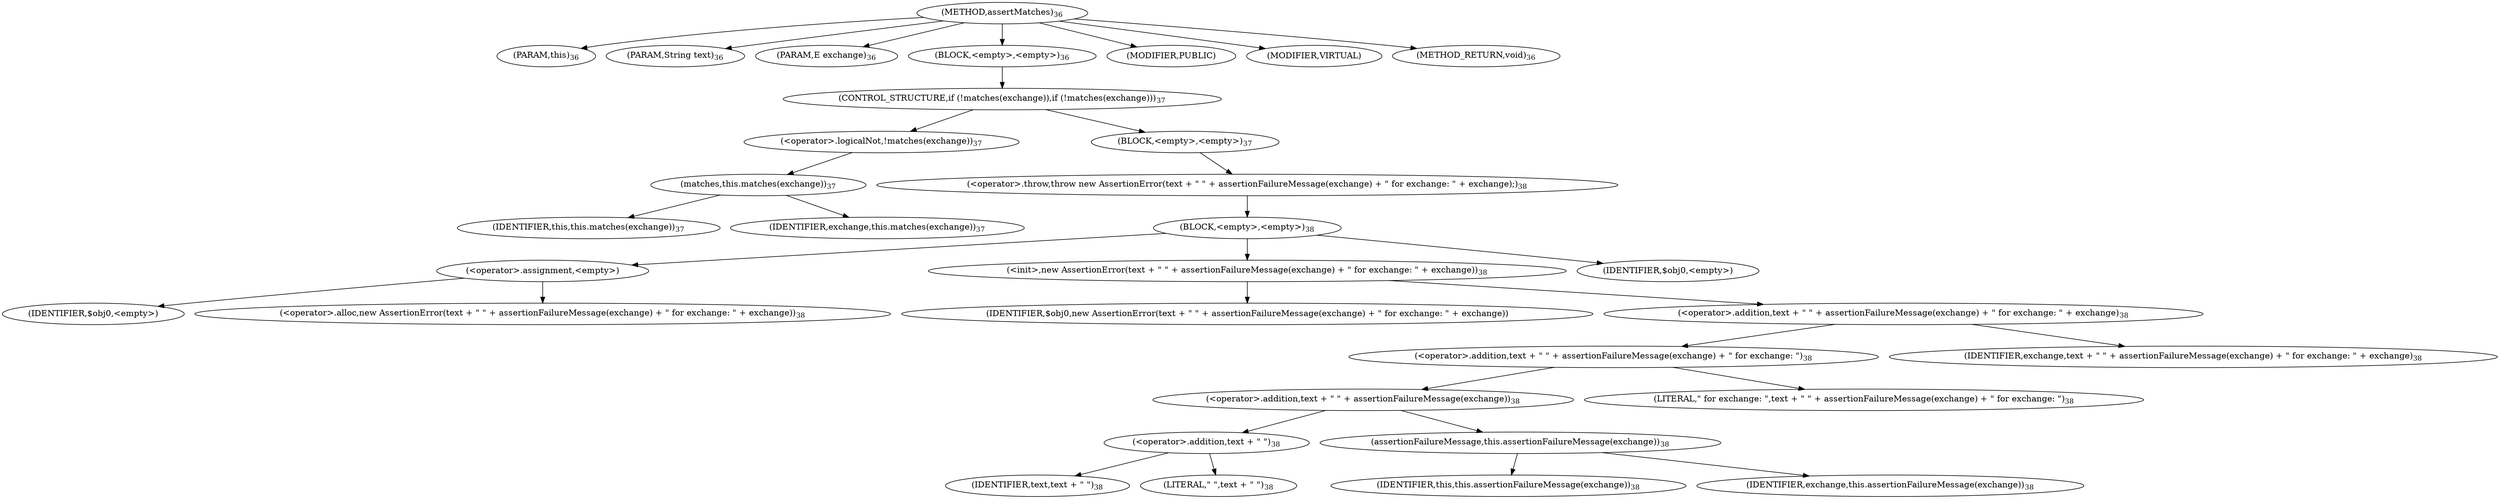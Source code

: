 digraph "assertMatches" {  
"41" [label = <(METHOD,assertMatches)<SUB>36</SUB>> ]
"6" [label = <(PARAM,this)<SUB>36</SUB>> ]
"42" [label = <(PARAM,String text)<SUB>36</SUB>> ]
"43" [label = <(PARAM,E exchange)<SUB>36</SUB>> ]
"44" [label = <(BLOCK,&lt;empty&gt;,&lt;empty&gt;)<SUB>36</SUB>> ]
"45" [label = <(CONTROL_STRUCTURE,if (!matches(exchange)),if (!matches(exchange)))<SUB>37</SUB>> ]
"46" [label = <(&lt;operator&gt;.logicalNot,!matches(exchange))<SUB>37</SUB>> ]
"47" [label = <(matches,this.matches(exchange))<SUB>37</SUB>> ]
"5" [label = <(IDENTIFIER,this,this.matches(exchange))<SUB>37</SUB>> ]
"48" [label = <(IDENTIFIER,exchange,this.matches(exchange))<SUB>37</SUB>> ]
"49" [label = <(BLOCK,&lt;empty&gt;,&lt;empty&gt;)<SUB>37</SUB>> ]
"50" [label = <(&lt;operator&gt;.throw,throw new AssertionError(text + &quot; &quot; + assertionFailureMessage(exchange) + &quot; for exchange: &quot; + exchange);)<SUB>38</SUB>> ]
"51" [label = <(BLOCK,&lt;empty&gt;,&lt;empty&gt;)<SUB>38</SUB>> ]
"52" [label = <(&lt;operator&gt;.assignment,&lt;empty&gt;)> ]
"53" [label = <(IDENTIFIER,$obj0,&lt;empty&gt;)> ]
"54" [label = <(&lt;operator&gt;.alloc,new AssertionError(text + &quot; &quot; + assertionFailureMessage(exchange) + &quot; for exchange: &quot; + exchange))<SUB>38</SUB>> ]
"55" [label = <(&lt;init&gt;,new AssertionError(text + &quot; &quot; + assertionFailureMessage(exchange) + &quot; for exchange: &quot; + exchange))<SUB>38</SUB>> ]
"56" [label = <(IDENTIFIER,$obj0,new AssertionError(text + &quot; &quot; + assertionFailureMessage(exchange) + &quot; for exchange: &quot; + exchange))> ]
"57" [label = <(&lt;operator&gt;.addition,text + &quot; &quot; + assertionFailureMessage(exchange) + &quot; for exchange: &quot; + exchange)<SUB>38</SUB>> ]
"58" [label = <(&lt;operator&gt;.addition,text + &quot; &quot; + assertionFailureMessage(exchange) + &quot; for exchange: &quot;)<SUB>38</SUB>> ]
"59" [label = <(&lt;operator&gt;.addition,text + &quot; &quot; + assertionFailureMessage(exchange))<SUB>38</SUB>> ]
"60" [label = <(&lt;operator&gt;.addition,text + &quot; &quot;)<SUB>38</SUB>> ]
"61" [label = <(IDENTIFIER,text,text + &quot; &quot;)<SUB>38</SUB>> ]
"62" [label = <(LITERAL,&quot; &quot;,text + &quot; &quot;)<SUB>38</SUB>> ]
"63" [label = <(assertionFailureMessage,this.assertionFailureMessage(exchange))<SUB>38</SUB>> ]
"7" [label = <(IDENTIFIER,this,this.assertionFailureMessage(exchange))<SUB>38</SUB>> ]
"64" [label = <(IDENTIFIER,exchange,this.assertionFailureMessage(exchange))<SUB>38</SUB>> ]
"65" [label = <(LITERAL,&quot; for exchange: &quot;,text + &quot; &quot; + assertionFailureMessage(exchange) + &quot; for exchange: &quot;)<SUB>38</SUB>> ]
"66" [label = <(IDENTIFIER,exchange,text + &quot; &quot; + assertionFailureMessage(exchange) + &quot; for exchange: &quot; + exchange)<SUB>38</SUB>> ]
"67" [label = <(IDENTIFIER,$obj0,&lt;empty&gt;)> ]
"68" [label = <(MODIFIER,PUBLIC)> ]
"69" [label = <(MODIFIER,VIRTUAL)> ]
"70" [label = <(METHOD_RETURN,void)<SUB>36</SUB>> ]
  "41" -> "6" 
  "41" -> "42" 
  "41" -> "43" 
  "41" -> "44" 
  "41" -> "68" 
  "41" -> "69" 
  "41" -> "70" 
  "44" -> "45" 
  "45" -> "46" 
  "45" -> "49" 
  "46" -> "47" 
  "47" -> "5" 
  "47" -> "48" 
  "49" -> "50" 
  "50" -> "51" 
  "51" -> "52" 
  "51" -> "55" 
  "51" -> "67" 
  "52" -> "53" 
  "52" -> "54" 
  "55" -> "56" 
  "55" -> "57" 
  "57" -> "58" 
  "57" -> "66" 
  "58" -> "59" 
  "58" -> "65" 
  "59" -> "60" 
  "59" -> "63" 
  "60" -> "61" 
  "60" -> "62" 
  "63" -> "7" 
  "63" -> "64" 
}
